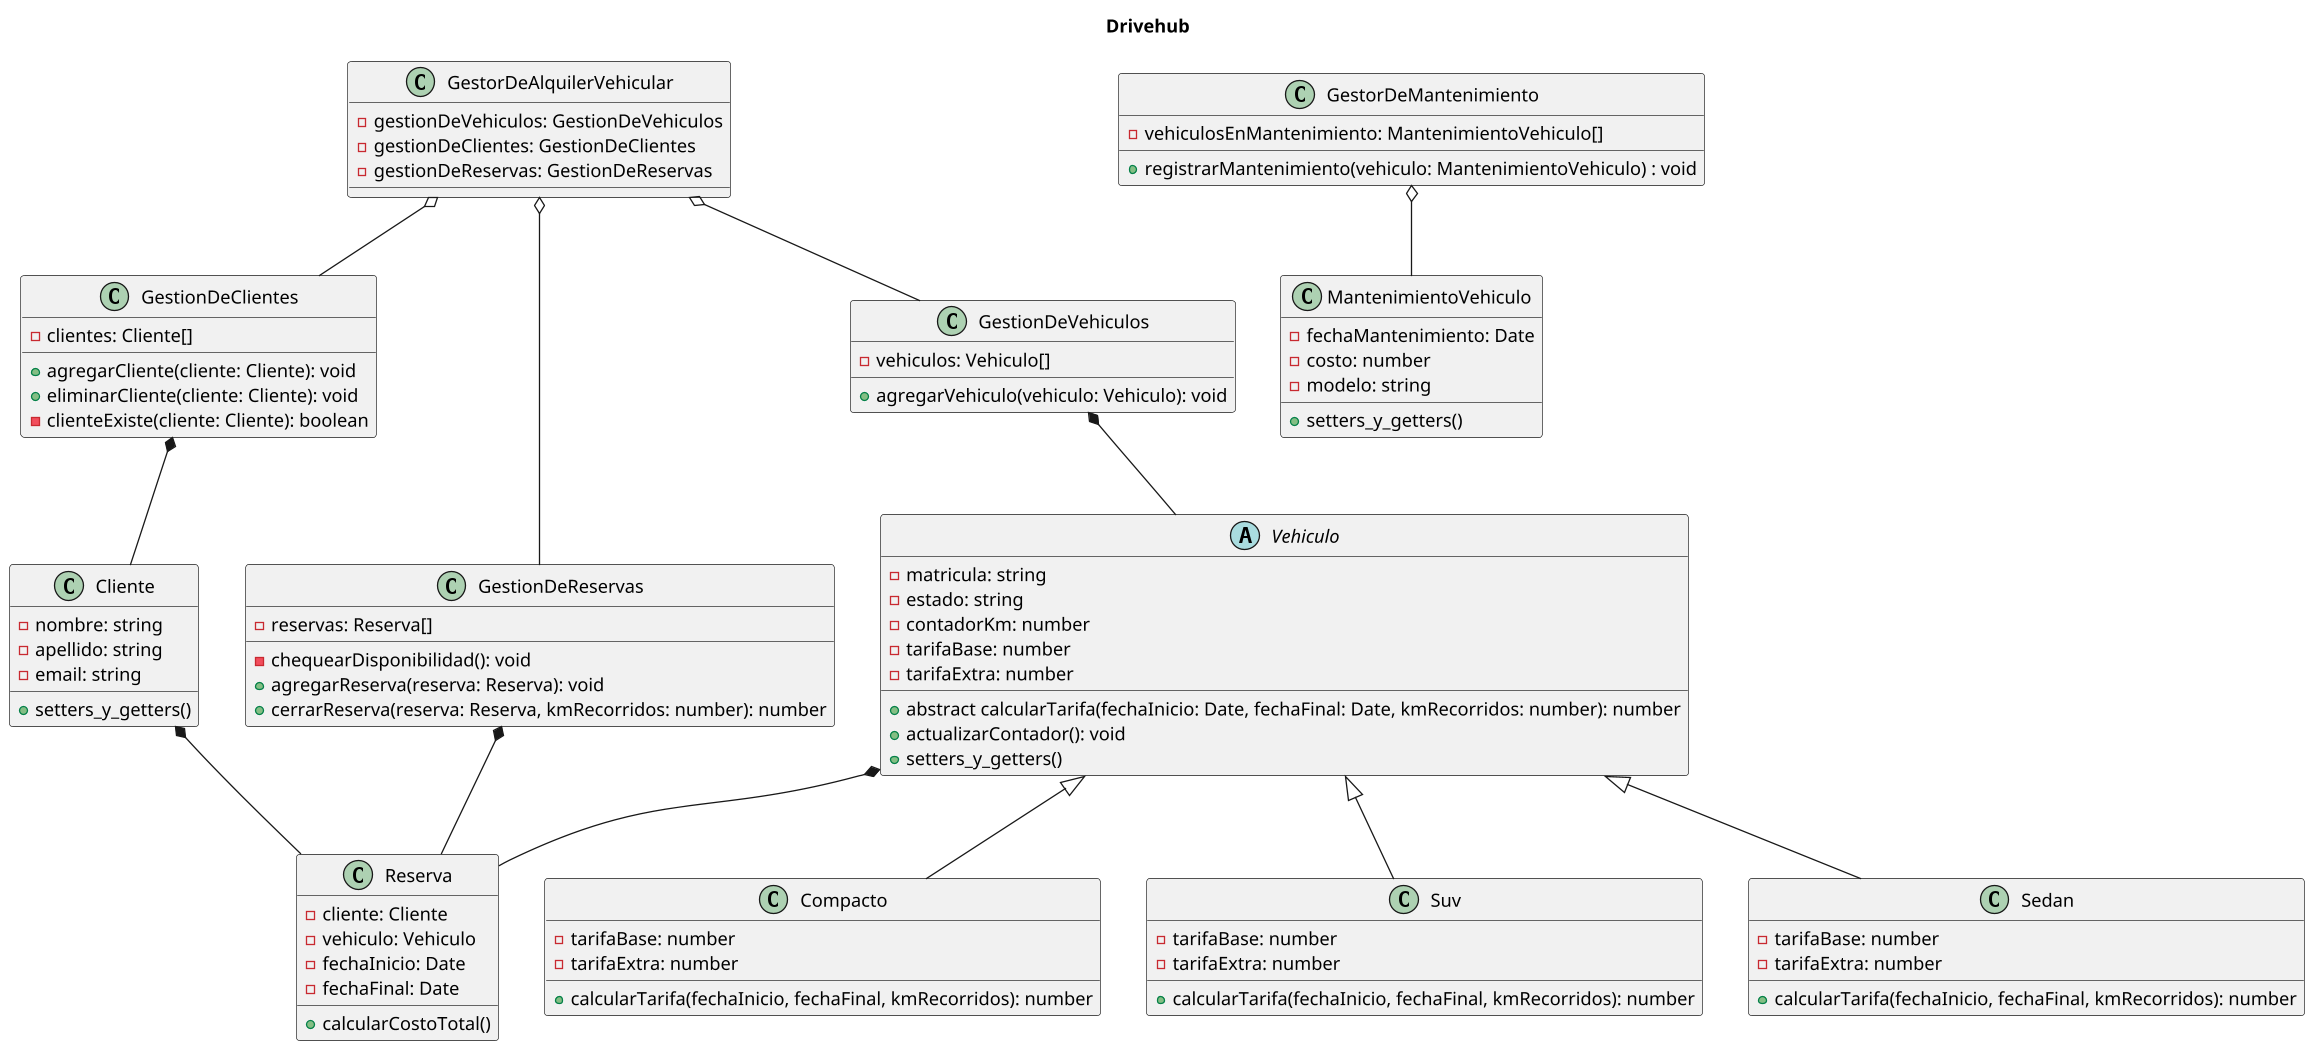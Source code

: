 @startuml TP

title "Drivehub"
scale 1.3

' Vehiculos
abstract class Vehiculo{
   -matricula: string
   -estado: string
   -contadorKm: number
   -tarifaBase: number
   -tarifaExtra: number

   + abstract calcularTarifa(fechaInicio: Date, fechaFinal: Date, kmRecorridos: number): number
   + actualizarContador(): void
   + setters_y_getters()
}

class Compacto{
   -tarifaBase: number
   -tarifaExtra: number
   + calcularTarifa(fechaInicio, fechaFinal, kmRecorridos): number
}

class Suv{
   -tarifaBase: number
   -tarifaExtra: number
   + calcularTarifa(fechaInicio, fechaFinal, kmRecorridos): number
}

class Sedan{
   -tarifaBase: number
   -tarifaExtra: number
   + calcularTarifa(fechaInicio, fechaFinal, kmRecorridos): number
}

Vehiculo <|-- Compacto
Vehiculo <|-- Sedan
Vehiculo <|-- Suv

' Clientes
class Cliente{
   -nombre: string
   -apellido: string
   -email: string
   
   + setters_y_getters()
}

class GestionDeClientes{
   - clientes: Cliente[]
   + agregarCliente(cliente: Cliente): void
   + eliminarCliente(cliente: Cliente): void
   - clienteExiste(cliente: Cliente): boolean
}

GestionDeClientes *-- Cliente

' Reservas
class Reserva{
   -cliente: Cliente
   -vehiculo: Vehiculo
   -fechaInicio: Date
   -fechaFinal: Date

   + calcularCostoTotal()
}

class GestionDeReservas{
   -chequearDisponibilidad(): void
   -reservas: Reserva[]
   +agregarReserva(reserva: Reserva): void
   +cerrarReserva(reserva: Reserva, kmRecorridos: number): number
}

GestionDeReservas *-- Reserva
Cliente *-- Reserva
Vehiculo *-- Reserva

' Vehiculos gestion
class GestionDeVehiculos{
   - vehiculos: Vehiculo[]
   + agregarVehiculo(vehiculo: Vehiculo): void
}

GestionDeVehiculos *-- Vehiculo

' Gestor principal
class GestorDeAlquilerVehicular{
   - gestionDeVehiculos: GestionDeVehiculos
   - gestionDeClientes: GestionDeClientes
   - gestionDeReservas: GestionDeReservas
}

GestorDeAlquilerVehicular o-- GestionDeVehiculos 
GestorDeAlquilerVehicular o-- GestionDeReservas
GestorDeAlquilerVehicular o-- GestionDeClientes

' Mantenimiento
class MantenimientoVehiculo{
   -fechaMantenimiento: Date
   -costo: number
   -modelo: string
   + setters_y_getters()
}

class GestorDeMantenimiento{
   - vehiculosEnMantenimiento: MantenimientoVehiculo[]
   + registrarMantenimiento(vehiculo: MantenimientoVehiculo) : void
}

GestorDeMantenimiento o-- MantenimientoVehiculo

' Dep
